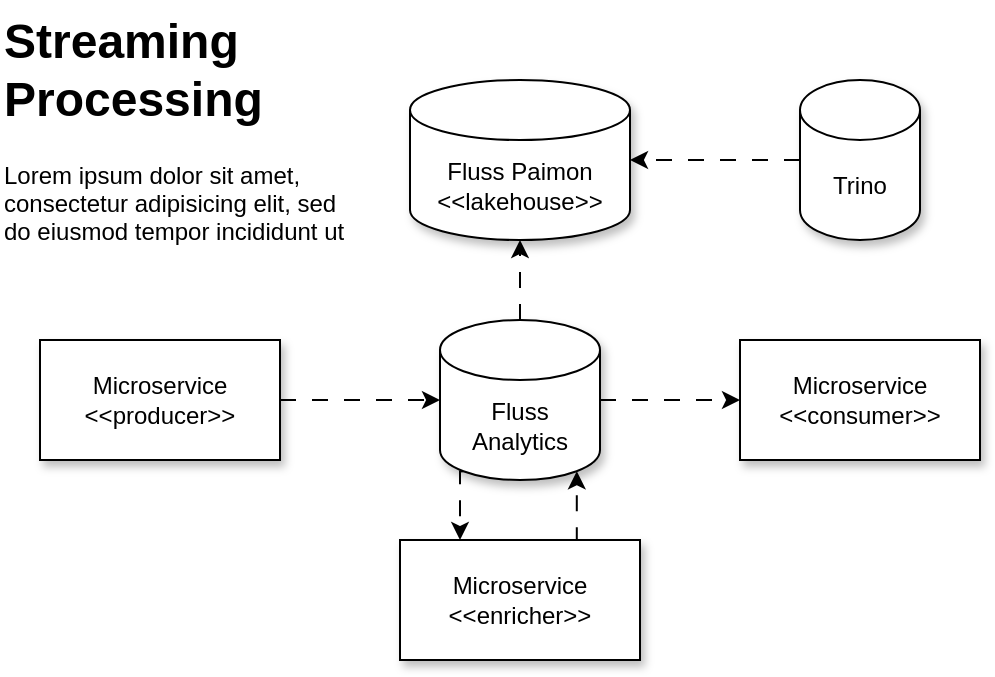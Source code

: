 <mxfile version="27.0.9">
  <diagram name="Example 1" id="RuYSnL698J5DEAgA4fre">
    <mxGraphModel dx="609" dy="473" grid="1" gridSize="10" guides="1" tooltips="1" connect="1" arrows="1" fold="1" page="1" pageScale="1" pageWidth="1169" pageHeight="827" math="0" shadow="0">
      <root>
        <mxCell id="0" />
        <mxCell id="1" parent="0" />
        <mxCell id="yDKIogX2wdGKnFXzXqXA-6" style="edgeStyle=orthogonalEdgeStyle;rounded=0;orthogonalLoop=1;jettySize=auto;html=1;entryX=0.25;entryY=0;entryDx=0;entryDy=0;exitX=0.145;exitY=1;exitDx=0;exitDy=-4.35;exitPerimeter=0;dashed=1;dashPattern=8 8;" edge="1" parent="1" source="yDKIogX2wdGKnFXzXqXA-1" target="yDKIogX2wdGKnFXzXqXA-5">
          <mxGeometry relative="1" as="geometry" />
        </mxCell>
        <mxCell id="yDKIogX2wdGKnFXzXqXA-10" style="edgeStyle=orthogonalEdgeStyle;rounded=0;orthogonalLoop=1;jettySize=auto;html=1;exitX=1;exitY=0.5;exitDx=0;exitDy=0;exitPerimeter=0;entryX=0;entryY=0.5;entryDx=0;entryDy=0;dashed=1;dashPattern=8 8;" edge="1" parent="1" source="yDKIogX2wdGKnFXzXqXA-1" target="yDKIogX2wdGKnFXzXqXA-9">
          <mxGeometry relative="1" as="geometry" />
        </mxCell>
        <mxCell id="yDKIogX2wdGKnFXzXqXA-12" style="edgeStyle=orthogonalEdgeStyle;rounded=0;orthogonalLoop=1;jettySize=auto;html=1;dashed=1;dashPattern=8 8;" edge="1" parent="1" source="yDKIogX2wdGKnFXzXqXA-1" target="yDKIogX2wdGKnFXzXqXA-11">
          <mxGeometry relative="1" as="geometry" />
        </mxCell>
        <mxCell id="yDKIogX2wdGKnFXzXqXA-1" value="Fluss&lt;div&gt;Analytics&lt;/div&gt;" style="shape=cylinder3;whiteSpace=wrap;html=1;boundedLbl=1;backgroundOutline=1;size=15;shadow=1;" vertex="1" parent="1">
          <mxGeometry x="400" y="200" width="80" height="80" as="geometry" />
        </mxCell>
        <mxCell id="yDKIogX2wdGKnFXzXqXA-7" style="edgeStyle=orthogonalEdgeStyle;rounded=0;orthogonalLoop=1;jettySize=auto;html=1;dashed=1;dashPattern=8 8;" edge="1" parent="1" source="yDKIogX2wdGKnFXzXqXA-3" target="yDKIogX2wdGKnFXzXqXA-1">
          <mxGeometry relative="1" as="geometry" />
        </mxCell>
        <mxCell id="yDKIogX2wdGKnFXzXqXA-3" value="Microservice&lt;div&gt;&amp;lt;&amp;lt;producer&amp;gt;&amp;gt;&lt;/div&gt;" style="rounded=0;whiteSpace=wrap;html=1;shadow=1;" vertex="1" parent="1">
          <mxGeometry x="200" y="210" width="120" height="60" as="geometry" />
        </mxCell>
        <mxCell id="yDKIogX2wdGKnFXzXqXA-5" value="Microservice&lt;div&gt;&amp;lt;&amp;lt;enricher&amp;gt;&amp;gt;&lt;/div&gt;" style="rounded=0;whiteSpace=wrap;html=1;shadow=1;" vertex="1" parent="1">
          <mxGeometry x="380" y="310" width="120" height="60" as="geometry" />
        </mxCell>
        <mxCell id="yDKIogX2wdGKnFXzXqXA-8" style="edgeStyle=orthogonalEdgeStyle;rounded=0;orthogonalLoop=1;jettySize=auto;html=1;exitX=0.75;exitY=0;exitDx=0;exitDy=0;entryX=0.855;entryY=1;entryDx=0;entryDy=-4.35;entryPerimeter=0;dashed=1;dashPattern=8 8;" edge="1" parent="1" source="yDKIogX2wdGKnFXzXqXA-5" target="yDKIogX2wdGKnFXzXqXA-1">
          <mxGeometry relative="1" as="geometry" />
        </mxCell>
        <mxCell id="yDKIogX2wdGKnFXzXqXA-9" value="Microservice&lt;div&gt;&amp;lt;&amp;lt;consumer&amp;gt;&amp;gt;&lt;/div&gt;" style="rounded=0;whiteSpace=wrap;html=1;shadow=1;" vertex="1" parent="1">
          <mxGeometry x="550" y="210" width="120" height="60" as="geometry" />
        </mxCell>
        <mxCell id="yDKIogX2wdGKnFXzXqXA-11" value="&lt;div&gt;Fluss Paimon&lt;/div&gt;&amp;lt;&amp;lt;lakehouse&amp;gt;&amp;gt;" style="shape=cylinder3;whiteSpace=wrap;html=1;boundedLbl=1;backgroundOutline=1;size=15;shadow=1;" vertex="1" parent="1">
          <mxGeometry x="385" y="80" width="110" height="80" as="geometry" />
        </mxCell>
        <mxCell id="yDKIogX2wdGKnFXzXqXA-14" style="edgeStyle=orthogonalEdgeStyle;rounded=0;orthogonalLoop=1;jettySize=auto;html=1;dashed=1;dashPattern=8 8;" edge="1" parent="1" source="yDKIogX2wdGKnFXzXqXA-13" target="yDKIogX2wdGKnFXzXqXA-11">
          <mxGeometry relative="1" as="geometry" />
        </mxCell>
        <mxCell id="yDKIogX2wdGKnFXzXqXA-13" value="Trino" style="shape=cylinder3;whiteSpace=wrap;html=1;boundedLbl=1;backgroundOutline=1;size=15;shadow=1;" vertex="1" parent="1">
          <mxGeometry x="580" y="80" width="60" height="80" as="geometry" />
        </mxCell>
        <mxCell id="yDKIogX2wdGKnFXzXqXA-15" value="&lt;h1 style=&quot;margin-top: 0px;&quot;&gt;Streaming Processing&lt;/h1&gt;&lt;p&gt;Lorem ipsum dolor sit amet, consectetur adipisicing elit, sed do eiusmod tempor incididunt ut labore et dolore magna aliqua.&lt;/p&gt;" style="text;html=1;whiteSpace=wrap;overflow=hidden;rounded=0;" vertex="1" parent="1">
          <mxGeometry x="180" y="40" width="180" height="120" as="geometry" />
        </mxCell>
      </root>
    </mxGraphModel>
  </diagram>
</mxfile>
